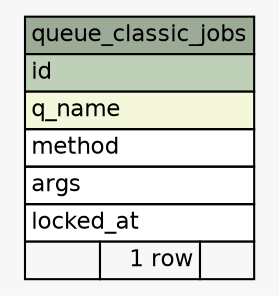// dot 2.36.0 on Mac OS X 10.10
// SchemaSpy rev 590
digraph "queue_classic_jobs" {
  graph [
    rankdir="RL"
    bgcolor="#f7f7f7"
    nodesep="0.18"
    ranksep="0.46"
    fontname="Helvetica"
    fontsize="11"
  ];
  node [
    fontname="Helvetica"
    fontsize="11"
    shape="plaintext"
  ];
  edge [
    arrowsize="0.8"
  ];
  "queue_classic_jobs" [
    label=<
    <TABLE BORDER="0" CELLBORDER="1" CELLSPACING="0" BGCOLOR="#ffffff">
      <TR><TD COLSPAN="3" BGCOLOR="#9bab96" ALIGN="CENTER">queue_classic_jobs</TD></TR>
      <TR><TD PORT="id" COLSPAN="3" BGCOLOR="#bed1b8" ALIGN="LEFT">id</TD></TR>
      <TR><TD PORT="q_name" COLSPAN="3" BGCOLOR="#f4f7da" ALIGN="LEFT">q_name</TD></TR>
      <TR><TD PORT="method" COLSPAN="3" ALIGN="LEFT">method</TD></TR>
      <TR><TD PORT="args" COLSPAN="3" ALIGN="LEFT">args</TD></TR>
      <TR><TD PORT="locked_at" COLSPAN="3" ALIGN="LEFT">locked_at</TD></TR>
      <TR><TD ALIGN="LEFT" BGCOLOR="#f7f7f7">  </TD><TD ALIGN="RIGHT" BGCOLOR="#f7f7f7">1 row</TD><TD ALIGN="RIGHT" BGCOLOR="#f7f7f7">  </TD></TR>
    </TABLE>>
    URL="tables/queue_classic_jobs.html"
    tooltip="queue_classic_jobs"
  ];
}
